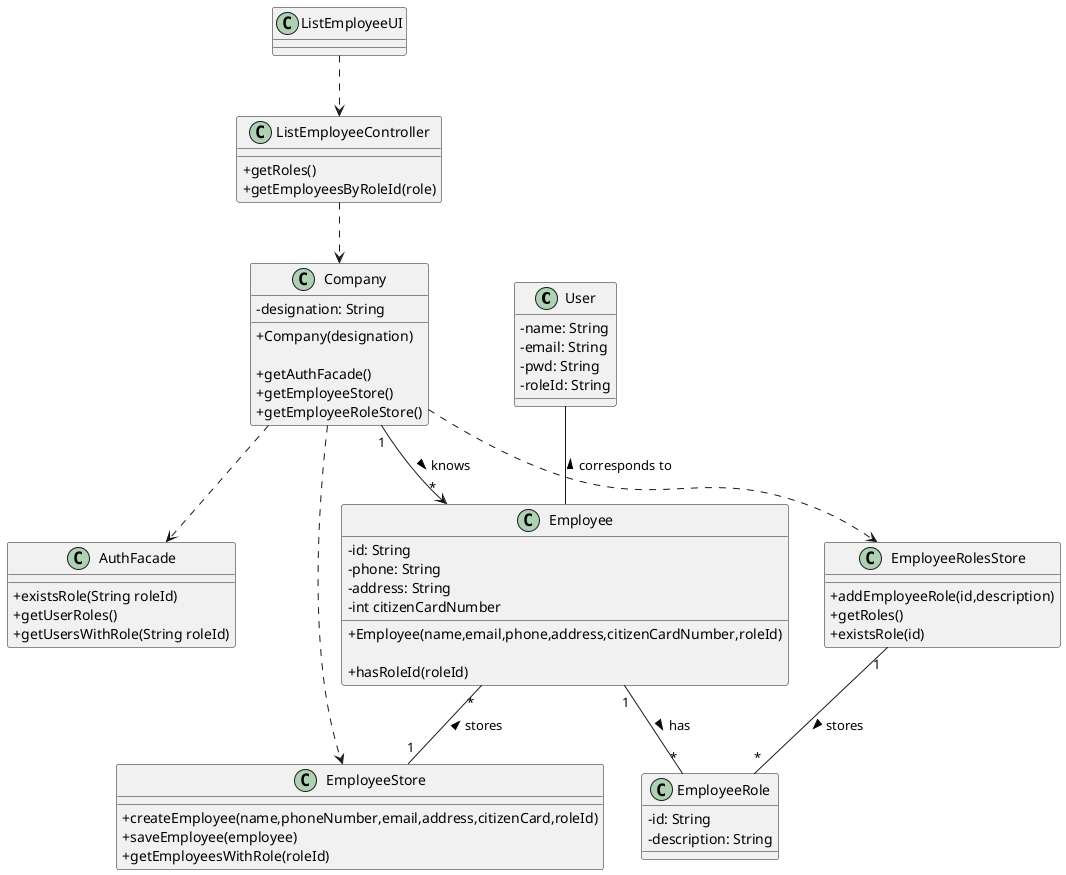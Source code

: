 @startuml
skinparam classAttributeIconSize 0

class User {
  -name: String
  -email: String
  -pwd: String
  -roleId: String
}

class Employee {
  -id: String
  -phone: String
  -address: String
  -int citizenCardNumber
  
  +Employee(name,email,phone,address,citizenCardNumber,roleId)

  +hasRoleId(roleId)
}

class Company {
  -designation: String
  
  +Company(designation)

  +getAuthFacade()
  +getEmployeeStore()
  +getEmployeeRoleStore()
}

class AuthFacade {
  +existsRole(String roleId)
  +getUserRoles()
  +getUsersWithRole(String roleId)
}

class EmployeeStore {
  +createEmployee(name,phoneNumber,email,address,citizenCard,roleId)
  +saveEmployee(employee)
  +getEmployeesWithRole(roleId)
}

class ListEmployeeController {
  +getRoles()
  +getEmployeesByRoleId(role)
}

class EmployeeRole {
  -id: String
  -description: String
}

class ListEmployeeUI {}

class EmployeeRolesStore {
  +addEmployeeRole(id,description)
  +getRoles()
  +existsRole(id)
}

ListEmployeeUI ..> ListEmployeeController
ListEmployeeController ..> Company

Company ..> AuthFacade
Company ..> EmployeeStore
Employee "*" -- "1" EmployeeStore : stores <
Company "1" --> "*" Employee : knows >

EmployeeRolesStore "1" -- "*" EmployeeRole : stores >
Company ..> EmployeeRolesStore
Employee "1" -- "*" EmployeeRole : has >

User -- Employee : corresponds to <

@enduml
